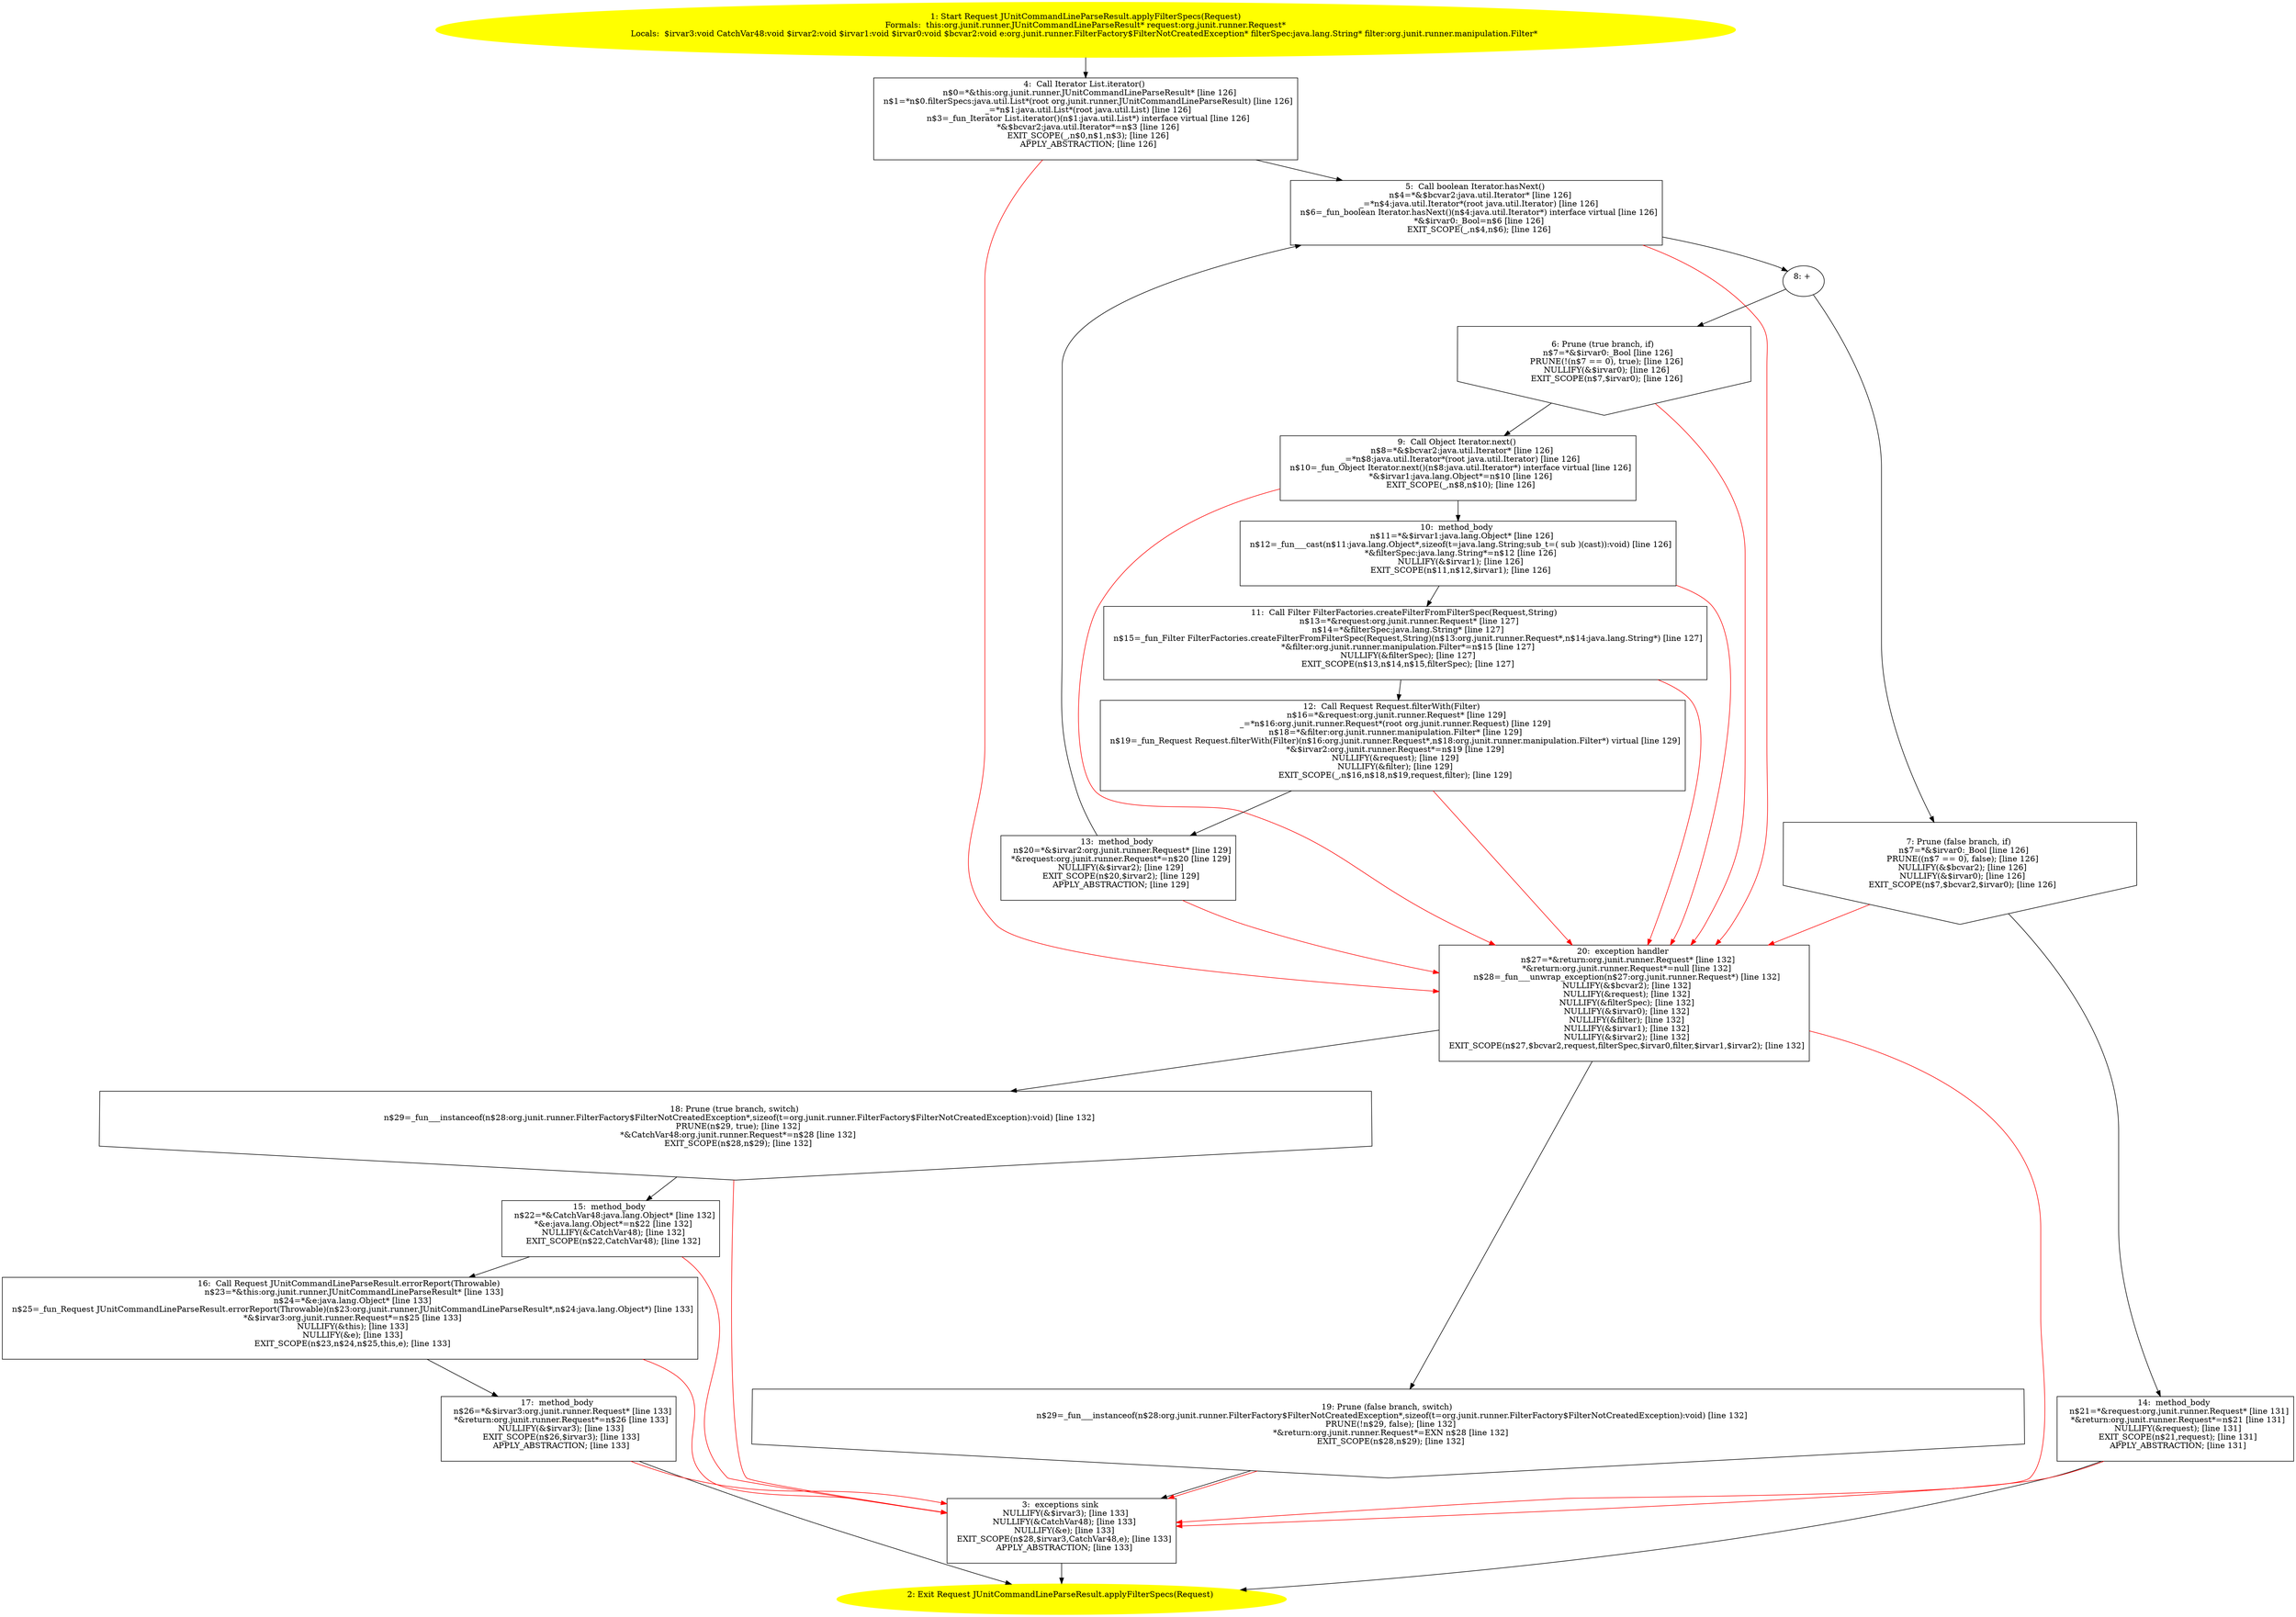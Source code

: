 /* @generated */
digraph cfg {
"org.junit.runner.JUnitCommandLineParseResult.applyFilterSpecs(org.junit.runner.Request):org.junit.ru.96584dd62d7e3b11762fbaaf66fec6f3_1" [label="1: Start Request JUnitCommandLineParseResult.applyFilterSpecs(Request)\nFormals:  this:org.junit.runner.JUnitCommandLineParseResult* request:org.junit.runner.Request*\nLocals:  $irvar3:void CatchVar48:void $irvar2:void $irvar1:void $irvar0:void $bcvar2:void e:org.junit.runner.FilterFactory$FilterNotCreatedException* filterSpec:java.lang.String* filter:org.junit.runner.manipulation.Filter* \n  " color=yellow style=filled]
	

	 "org.junit.runner.JUnitCommandLineParseResult.applyFilterSpecs(org.junit.runner.Request):org.junit.ru.96584dd62d7e3b11762fbaaf66fec6f3_1" -> "org.junit.runner.JUnitCommandLineParseResult.applyFilterSpecs(org.junit.runner.Request):org.junit.ru.96584dd62d7e3b11762fbaaf66fec6f3_4" ;
"org.junit.runner.JUnitCommandLineParseResult.applyFilterSpecs(org.junit.runner.Request):org.junit.ru.96584dd62d7e3b11762fbaaf66fec6f3_2" [label="2: Exit Request JUnitCommandLineParseResult.applyFilterSpecs(Request) \n  " color=yellow style=filled]
	

"org.junit.runner.JUnitCommandLineParseResult.applyFilterSpecs(org.junit.runner.Request):org.junit.ru.96584dd62d7e3b11762fbaaf66fec6f3_3" [label="3:  exceptions sink \n   NULLIFY(&$irvar3); [line 133]\n  NULLIFY(&CatchVar48); [line 133]\n  NULLIFY(&e); [line 133]\n  EXIT_SCOPE(n$28,$irvar3,CatchVar48,e); [line 133]\n  APPLY_ABSTRACTION; [line 133]\n " shape="box"]
	

	 "org.junit.runner.JUnitCommandLineParseResult.applyFilterSpecs(org.junit.runner.Request):org.junit.ru.96584dd62d7e3b11762fbaaf66fec6f3_3" -> "org.junit.runner.JUnitCommandLineParseResult.applyFilterSpecs(org.junit.runner.Request):org.junit.ru.96584dd62d7e3b11762fbaaf66fec6f3_2" ;
"org.junit.runner.JUnitCommandLineParseResult.applyFilterSpecs(org.junit.runner.Request):org.junit.ru.96584dd62d7e3b11762fbaaf66fec6f3_4" [label="4:  Call Iterator List.iterator() \n   n$0=*&this:org.junit.runner.JUnitCommandLineParseResult* [line 126]\n  n$1=*n$0.filterSpecs:java.util.List*(root org.junit.runner.JUnitCommandLineParseResult) [line 126]\n  _=*n$1:java.util.List*(root java.util.List) [line 126]\n  n$3=_fun_Iterator List.iterator()(n$1:java.util.List*) interface virtual [line 126]\n  *&$bcvar2:java.util.Iterator*=n$3 [line 126]\n  EXIT_SCOPE(_,n$0,n$1,n$3); [line 126]\n  APPLY_ABSTRACTION; [line 126]\n " shape="box"]
	

	 "org.junit.runner.JUnitCommandLineParseResult.applyFilterSpecs(org.junit.runner.Request):org.junit.ru.96584dd62d7e3b11762fbaaf66fec6f3_4" -> "org.junit.runner.JUnitCommandLineParseResult.applyFilterSpecs(org.junit.runner.Request):org.junit.ru.96584dd62d7e3b11762fbaaf66fec6f3_5" ;
	 "org.junit.runner.JUnitCommandLineParseResult.applyFilterSpecs(org.junit.runner.Request):org.junit.ru.96584dd62d7e3b11762fbaaf66fec6f3_4" -> "org.junit.runner.JUnitCommandLineParseResult.applyFilterSpecs(org.junit.runner.Request):org.junit.ru.96584dd62d7e3b11762fbaaf66fec6f3_20" [color="red" ];
"org.junit.runner.JUnitCommandLineParseResult.applyFilterSpecs(org.junit.runner.Request):org.junit.ru.96584dd62d7e3b11762fbaaf66fec6f3_5" [label="5:  Call boolean Iterator.hasNext() \n   n$4=*&$bcvar2:java.util.Iterator* [line 126]\n  _=*n$4:java.util.Iterator*(root java.util.Iterator) [line 126]\n  n$6=_fun_boolean Iterator.hasNext()(n$4:java.util.Iterator*) interface virtual [line 126]\n  *&$irvar0:_Bool=n$6 [line 126]\n  EXIT_SCOPE(_,n$4,n$6); [line 126]\n " shape="box"]
	

	 "org.junit.runner.JUnitCommandLineParseResult.applyFilterSpecs(org.junit.runner.Request):org.junit.ru.96584dd62d7e3b11762fbaaf66fec6f3_5" -> "org.junit.runner.JUnitCommandLineParseResult.applyFilterSpecs(org.junit.runner.Request):org.junit.ru.96584dd62d7e3b11762fbaaf66fec6f3_8" ;
	 "org.junit.runner.JUnitCommandLineParseResult.applyFilterSpecs(org.junit.runner.Request):org.junit.ru.96584dd62d7e3b11762fbaaf66fec6f3_5" -> "org.junit.runner.JUnitCommandLineParseResult.applyFilterSpecs(org.junit.runner.Request):org.junit.ru.96584dd62d7e3b11762fbaaf66fec6f3_20" [color="red" ];
"org.junit.runner.JUnitCommandLineParseResult.applyFilterSpecs(org.junit.runner.Request):org.junit.ru.96584dd62d7e3b11762fbaaf66fec6f3_6" [label="6: Prune (true branch, if) \n   n$7=*&$irvar0:_Bool [line 126]\n  PRUNE(!(n$7 == 0), true); [line 126]\n  NULLIFY(&$irvar0); [line 126]\n  EXIT_SCOPE(n$7,$irvar0); [line 126]\n " shape="invhouse"]
	

	 "org.junit.runner.JUnitCommandLineParseResult.applyFilterSpecs(org.junit.runner.Request):org.junit.ru.96584dd62d7e3b11762fbaaf66fec6f3_6" -> "org.junit.runner.JUnitCommandLineParseResult.applyFilterSpecs(org.junit.runner.Request):org.junit.ru.96584dd62d7e3b11762fbaaf66fec6f3_9" ;
	 "org.junit.runner.JUnitCommandLineParseResult.applyFilterSpecs(org.junit.runner.Request):org.junit.ru.96584dd62d7e3b11762fbaaf66fec6f3_6" -> "org.junit.runner.JUnitCommandLineParseResult.applyFilterSpecs(org.junit.runner.Request):org.junit.ru.96584dd62d7e3b11762fbaaf66fec6f3_20" [color="red" ];
"org.junit.runner.JUnitCommandLineParseResult.applyFilterSpecs(org.junit.runner.Request):org.junit.ru.96584dd62d7e3b11762fbaaf66fec6f3_7" [label="7: Prune (false branch, if) \n   n$7=*&$irvar0:_Bool [line 126]\n  PRUNE((n$7 == 0), false); [line 126]\n  NULLIFY(&$bcvar2); [line 126]\n  NULLIFY(&$irvar0); [line 126]\n  EXIT_SCOPE(n$7,$bcvar2,$irvar0); [line 126]\n " shape="invhouse"]
	

	 "org.junit.runner.JUnitCommandLineParseResult.applyFilterSpecs(org.junit.runner.Request):org.junit.ru.96584dd62d7e3b11762fbaaf66fec6f3_7" -> "org.junit.runner.JUnitCommandLineParseResult.applyFilterSpecs(org.junit.runner.Request):org.junit.ru.96584dd62d7e3b11762fbaaf66fec6f3_14" ;
	 "org.junit.runner.JUnitCommandLineParseResult.applyFilterSpecs(org.junit.runner.Request):org.junit.ru.96584dd62d7e3b11762fbaaf66fec6f3_7" -> "org.junit.runner.JUnitCommandLineParseResult.applyFilterSpecs(org.junit.runner.Request):org.junit.ru.96584dd62d7e3b11762fbaaf66fec6f3_20" [color="red" ];
"org.junit.runner.JUnitCommandLineParseResult.applyFilterSpecs(org.junit.runner.Request):org.junit.ru.96584dd62d7e3b11762fbaaf66fec6f3_8" [label="8: + \n  " ]
	

	 "org.junit.runner.JUnitCommandLineParseResult.applyFilterSpecs(org.junit.runner.Request):org.junit.ru.96584dd62d7e3b11762fbaaf66fec6f3_8" -> "org.junit.runner.JUnitCommandLineParseResult.applyFilterSpecs(org.junit.runner.Request):org.junit.ru.96584dd62d7e3b11762fbaaf66fec6f3_6" ;
	 "org.junit.runner.JUnitCommandLineParseResult.applyFilterSpecs(org.junit.runner.Request):org.junit.ru.96584dd62d7e3b11762fbaaf66fec6f3_8" -> "org.junit.runner.JUnitCommandLineParseResult.applyFilterSpecs(org.junit.runner.Request):org.junit.ru.96584dd62d7e3b11762fbaaf66fec6f3_7" ;
"org.junit.runner.JUnitCommandLineParseResult.applyFilterSpecs(org.junit.runner.Request):org.junit.ru.96584dd62d7e3b11762fbaaf66fec6f3_9" [label="9:  Call Object Iterator.next() \n   n$8=*&$bcvar2:java.util.Iterator* [line 126]\n  _=*n$8:java.util.Iterator*(root java.util.Iterator) [line 126]\n  n$10=_fun_Object Iterator.next()(n$8:java.util.Iterator*) interface virtual [line 126]\n  *&$irvar1:java.lang.Object*=n$10 [line 126]\n  EXIT_SCOPE(_,n$8,n$10); [line 126]\n " shape="box"]
	

	 "org.junit.runner.JUnitCommandLineParseResult.applyFilterSpecs(org.junit.runner.Request):org.junit.ru.96584dd62d7e3b11762fbaaf66fec6f3_9" -> "org.junit.runner.JUnitCommandLineParseResult.applyFilterSpecs(org.junit.runner.Request):org.junit.ru.96584dd62d7e3b11762fbaaf66fec6f3_10" ;
	 "org.junit.runner.JUnitCommandLineParseResult.applyFilterSpecs(org.junit.runner.Request):org.junit.ru.96584dd62d7e3b11762fbaaf66fec6f3_9" -> "org.junit.runner.JUnitCommandLineParseResult.applyFilterSpecs(org.junit.runner.Request):org.junit.ru.96584dd62d7e3b11762fbaaf66fec6f3_20" [color="red" ];
"org.junit.runner.JUnitCommandLineParseResult.applyFilterSpecs(org.junit.runner.Request):org.junit.ru.96584dd62d7e3b11762fbaaf66fec6f3_10" [label="10:  method_body \n   n$11=*&$irvar1:java.lang.Object* [line 126]\n  n$12=_fun___cast(n$11:java.lang.Object*,sizeof(t=java.lang.String;sub_t=( sub )(cast)):void) [line 126]\n  *&filterSpec:java.lang.String*=n$12 [line 126]\n  NULLIFY(&$irvar1); [line 126]\n  EXIT_SCOPE(n$11,n$12,$irvar1); [line 126]\n " shape="box"]
	

	 "org.junit.runner.JUnitCommandLineParseResult.applyFilterSpecs(org.junit.runner.Request):org.junit.ru.96584dd62d7e3b11762fbaaf66fec6f3_10" -> "org.junit.runner.JUnitCommandLineParseResult.applyFilterSpecs(org.junit.runner.Request):org.junit.ru.96584dd62d7e3b11762fbaaf66fec6f3_11" ;
	 "org.junit.runner.JUnitCommandLineParseResult.applyFilterSpecs(org.junit.runner.Request):org.junit.ru.96584dd62d7e3b11762fbaaf66fec6f3_10" -> "org.junit.runner.JUnitCommandLineParseResult.applyFilterSpecs(org.junit.runner.Request):org.junit.ru.96584dd62d7e3b11762fbaaf66fec6f3_20" [color="red" ];
"org.junit.runner.JUnitCommandLineParseResult.applyFilterSpecs(org.junit.runner.Request):org.junit.ru.96584dd62d7e3b11762fbaaf66fec6f3_11" [label="11:  Call Filter FilterFactories.createFilterFromFilterSpec(Request,String) \n   n$13=*&request:org.junit.runner.Request* [line 127]\n  n$14=*&filterSpec:java.lang.String* [line 127]\n  n$15=_fun_Filter FilterFactories.createFilterFromFilterSpec(Request,String)(n$13:org.junit.runner.Request*,n$14:java.lang.String*) [line 127]\n  *&filter:org.junit.runner.manipulation.Filter*=n$15 [line 127]\n  NULLIFY(&filterSpec); [line 127]\n  EXIT_SCOPE(n$13,n$14,n$15,filterSpec); [line 127]\n " shape="box"]
	

	 "org.junit.runner.JUnitCommandLineParseResult.applyFilterSpecs(org.junit.runner.Request):org.junit.ru.96584dd62d7e3b11762fbaaf66fec6f3_11" -> "org.junit.runner.JUnitCommandLineParseResult.applyFilterSpecs(org.junit.runner.Request):org.junit.ru.96584dd62d7e3b11762fbaaf66fec6f3_12" ;
	 "org.junit.runner.JUnitCommandLineParseResult.applyFilterSpecs(org.junit.runner.Request):org.junit.ru.96584dd62d7e3b11762fbaaf66fec6f3_11" -> "org.junit.runner.JUnitCommandLineParseResult.applyFilterSpecs(org.junit.runner.Request):org.junit.ru.96584dd62d7e3b11762fbaaf66fec6f3_20" [color="red" ];
"org.junit.runner.JUnitCommandLineParseResult.applyFilterSpecs(org.junit.runner.Request):org.junit.ru.96584dd62d7e3b11762fbaaf66fec6f3_12" [label="12:  Call Request Request.filterWith(Filter) \n   n$16=*&request:org.junit.runner.Request* [line 129]\n  _=*n$16:org.junit.runner.Request*(root org.junit.runner.Request) [line 129]\n  n$18=*&filter:org.junit.runner.manipulation.Filter* [line 129]\n  n$19=_fun_Request Request.filterWith(Filter)(n$16:org.junit.runner.Request*,n$18:org.junit.runner.manipulation.Filter*) virtual [line 129]\n  *&$irvar2:org.junit.runner.Request*=n$19 [line 129]\n  NULLIFY(&request); [line 129]\n  NULLIFY(&filter); [line 129]\n  EXIT_SCOPE(_,n$16,n$18,n$19,request,filter); [line 129]\n " shape="box"]
	

	 "org.junit.runner.JUnitCommandLineParseResult.applyFilterSpecs(org.junit.runner.Request):org.junit.ru.96584dd62d7e3b11762fbaaf66fec6f3_12" -> "org.junit.runner.JUnitCommandLineParseResult.applyFilterSpecs(org.junit.runner.Request):org.junit.ru.96584dd62d7e3b11762fbaaf66fec6f3_13" ;
	 "org.junit.runner.JUnitCommandLineParseResult.applyFilterSpecs(org.junit.runner.Request):org.junit.ru.96584dd62d7e3b11762fbaaf66fec6f3_12" -> "org.junit.runner.JUnitCommandLineParseResult.applyFilterSpecs(org.junit.runner.Request):org.junit.ru.96584dd62d7e3b11762fbaaf66fec6f3_20" [color="red" ];
"org.junit.runner.JUnitCommandLineParseResult.applyFilterSpecs(org.junit.runner.Request):org.junit.ru.96584dd62d7e3b11762fbaaf66fec6f3_13" [label="13:  method_body \n   n$20=*&$irvar2:org.junit.runner.Request* [line 129]\n  *&request:org.junit.runner.Request*=n$20 [line 129]\n  NULLIFY(&$irvar2); [line 129]\n  EXIT_SCOPE(n$20,$irvar2); [line 129]\n  APPLY_ABSTRACTION; [line 129]\n " shape="box"]
	

	 "org.junit.runner.JUnitCommandLineParseResult.applyFilterSpecs(org.junit.runner.Request):org.junit.ru.96584dd62d7e3b11762fbaaf66fec6f3_13" -> "org.junit.runner.JUnitCommandLineParseResult.applyFilterSpecs(org.junit.runner.Request):org.junit.ru.96584dd62d7e3b11762fbaaf66fec6f3_5" ;
	 "org.junit.runner.JUnitCommandLineParseResult.applyFilterSpecs(org.junit.runner.Request):org.junit.ru.96584dd62d7e3b11762fbaaf66fec6f3_13" -> "org.junit.runner.JUnitCommandLineParseResult.applyFilterSpecs(org.junit.runner.Request):org.junit.ru.96584dd62d7e3b11762fbaaf66fec6f3_20" [color="red" ];
"org.junit.runner.JUnitCommandLineParseResult.applyFilterSpecs(org.junit.runner.Request):org.junit.ru.96584dd62d7e3b11762fbaaf66fec6f3_14" [label="14:  method_body \n   n$21=*&request:org.junit.runner.Request* [line 131]\n  *&return:org.junit.runner.Request*=n$21 [line 131]\n  NULLIFY(&request); [line 131]\n  EXIT_SCOPE(n$21,request); [line 131]\n  APPLY_ABSTRACTION; [line 131]\n " shape="box"]
	

	 "org.junit.runner.JUnitCommandLineParseResult.applyFilterSpecs(org.junit.runner.Request):org.junit.ru.96584dd62d7e3b11762fbaaf66fec6f3_14" -> "org.junit.runner.JUnitCommandLineParseResult.applyFilterSpecs(org.junit.runner.Request):org.junit.ru.96584dd62d7e3b11762fbaaf66fec6f3_2" ;
	 "org.junit.runner.JUnitCommandLineParseResult.applyFilterSpecs(org.junit.runner.Request):org.junit.ru.96584dd62d7e3b11762fbaaf66fec6f3_14" -> "org.junit.runner.JUnitCommandLineParseResult.applyFilterSpecs(org.junit.runner.Request):org.junit.ru.96584dd62d7e3b11762fbaaf66fec6f3_3" [color="red" ];
"org.junit.runner.JUnitCommandLineParseResult.applyFilterSpecs(org.junit.runner.Request):org.junit.ru.96584dd62d7e3b11762fbaaf66fec6f3_15" [label="15:  method_body \n   n$22=*&CatchVar48:java.lang.Object* [line 132]\n  *&e:java.lang.Object*=n$22 [line 132]\n  NULLIFY(&CatchVar48); [line 132]\n  EXIT_SCOPE(n$22,CatchVar48); [line 132]\n " shape="box"]
	

	 "org.junit.runner.JUnitCommandLineParseResult.applyFilterSpecs(org.junit.runner.Request):org.junit.ru.96584dd62d7e3b11762fbaaf66fec6f3_15" -> "org.junit.runner.JUnitCommandLineParseResult.applyFilterSpecs(org.junit.runner.Request):org.junit.ru.96584dd62d7e3b11762fbaaf66fec6f3_16" ;
	 "org.junit.runner.JUnitCommandLineParseResult.applyFilterSpecs(org.junit.runner.Request):org.junit.ru.96584dd62d7e3b11762fbaaf66fec6f3_15" -> "org.junit.runner.JUnitCommandLineParseResult.applyFilterSpecs(org.junit.runner.Request):org.junit.ru.96584dd62d7e3b11762fbaaf66fec6f3_3" [color="red" ];
"org.junit.runner.JUnitCommandLineParseResult.applyFilterSpecs(org.junit.runner.Request):org.junit.ru.96584dd62d7e3b11762fbaaf66fec6f3_16" [label="16:  Call Request JUnitCommandLineParseResult.errorReport(Throwable) \n   n$23=*&this:org.junit.runner.JUnitCommandLineParseResult* [line 133]\n  n$24=*&e:java.lang.Object* [line 133]\n  n$25=_fun_Request JUnitCommandLineParseResult.errorReport(Throwable)(n$23:org.junit.runner.JUnitCommandLineParseResult*,n$24:java.lang.Object*) [line 133]\n  *&$irvar3:org.junit.runner.Request*=n$25 [line 133]\n  NULLIFY(&this); [line 133]\n  NULLIFY(&e); [line 133]\n  EXIT_SCOPE(n$23,n$24,n$25,this,e); [line 133]\n " shape="box"]
	

	 "org.junit.runner.JUnitCommandLineParseResult.applyFilterSpecs(org.junit.runner.Request):org.junit.ru.96584dd62d7e3b11762fbaaf66fec6f3_16" -> "org.junit.runner.JUnitCommandLineParseResult.applyFilterSpecs(org.junit.runner.Request):org.junit.ru.96584dd62d7e3b11762fbaaf66fec6f3_17" ;
	 "org.junit.runner.JUnitCommandLineParseResult.applyFilterSpecs(org.junit.runner.Request):org.junit.ru.96584dd62d7e3b11762fbaaf66fec6f3_16" -> "org.junit.runner.JUnitCommandLineParseResult.applyFilterSpecs(org.junit.runner.Request):org.junit.ru.96584dd62d7e3b11762fbaaf66fec6f3_3" [color="red" ];
"org.junit.runner.JUnitCommandLineParseResult.applyFilterSpecs(org.junit.runner.Request):org.junit.ru.96584dd62d7e3b11762fbaaf66fec6f3_17" [label="17:  method_body \n   n$26=*&$irvar3:org.junit.runner.Request* [line 133]\n  *&return:org.junit.runner.Request*=n$26 [line 133]\n  NULLIFY(&$irvar3); [line 133]\n  EXIT_SCOPE(n$26,$irvar3); [line 133]\n  APPLY_ABSTRACTION; [line 133]\n " shape="box"]
	

	 "org.junit.runner.JUnitCommandLineParseResult.applyFilterSpecs(org.junit.runner.Request):org.junit.ru.96584dd62d7e3b11762fbaaf66fec6f3_17" -> "org.junit.runner.JUnitCommandLineParseResult.applyFilterSpecs(org.junit.runner.Request):org.junit.ru.96584dd62d7e3b11762fbaaf66fec6f3_2" ;
	 "org.junit.runner.JUnitCommandLineParseResult.applyFilterSpecs(org.junit.runner.Request):org.junit.ru.96584dd62d7e3b11762fbaaf66fec6f3_17" -> "org.junit.runner.JUnitCommandLineParseResult.applyFilterSpecs(org.junit.runner.Request):org.junit.ru.96584dd62d7e3b11762fbaaf66fec6f3_3" [color="red" ];
"org.junit.runner.JUnitCommandLineParseResult.applyFilterSpecs(org.junit.runner.Request):org.junit.ru.96584dd62d7e3b11762fbaaf66fec6f3_18" [label="18: Prune (true branch, switch) \n   n$29=_fun___instanceof(n$28:org.junit.runner.FilterFactory$FilterNotCreatedException*,sizeof(t=org.junit.runner.FilterFactory$FilterNotCreatedException):void) [line 132]\n  PRUNE(n$29, true); [line 132]\n  *&CatchVar48:org.junit.runner.Request*=n$28 [line 132]\n  EXIT_SCOPE(n$28,n$29); [line 132]\n " shape="invhouse"]
	

	 "org.junit.runner.JUnitCommandLineParseResult.applyFilterSpecs(org.junit.runner.Request):org.junit.ru.96584dd62d7e3b11762fbaaf66fec6f3_18" -> "org.junit.runner.JUnitCommandLineParseResult.applyFilterSpecs(org.junit.runner.Request):org.junit.ru.96584dd62d7e3b11762fbaaf66fec6f3_15" ;
	 "org.junit.runner.JUnitCommandLineParseResult.applyFilterSpecs(org.junit.runner.Request):org.junit.ru.96584dd62d7e3b11762fbaaf66fec6f3_18" -> "org.junit.runner.JUnitCommandLineParseResult.applyFilterSpecs(org.junit.runner.Request):org.junit.ru.96584dd62d7e3b11762fbaaf66fec6f3_3" [color="red" ];
"org.junit.runner.JUnitCommandLineParseResult.applyFilterSpecs(org.junit.runner.Request):org.junit.ru.96584dd62d7e3b11762fbaaf66fec6f3_19" [label="19: Prune (false branch, switch) \n   n$29=_fun___instanceof(n$28:org.junit.runner.FilterFactory$FilterNotCreatedException*,sizeof(t=org.junit.runner.FilterFactory$FilterNotCreatedException):void) [line 132]\n  PRUNE(!n$29, false); [line 132]\n  *&return:org.junit.runner.Request*=EXN n$28 [line 132]\n  EXIT_SCOPE(n$28,n$29); [line 132]\n " shape="invhouse"]
	

	 "org.junit.runner.JUnitCommandLineParseResult.applyFilterSpecs(org.junit.runner.Request):org.junit.ru.96584dd62d7e3b11762fbaaf66fec6f3_19" -> "org.junit.runner.JUnitCommandLineParseResult.applyFilterSpecs(org.junit.runner.Request):org.junit.ru.96584dd62d7e3b11762fbaaf66fec6f3_3" ;
	 "org.junit.runner.JUnitCommandLineParseResult.applyFilterSpecs(org.junit.runner.Request):org.junit.ru.96584dd62d7e3b11762fbaaf66fec6f3_19" -> "org.junit.runner.JUnitCommandLineParseResult.applyFilterSpecs(org.junit.runner.Request):org.junit.ru.96584dd62d7e3b11762fbaaf66fec6f3_3" [color="red" ];
"org.junit.runner.JUnitCommandLineParseResult.applyFilterSpecs(org.junit.runner.Request):org.junit.ru.96584dd62d7e3b11762fbaaf66fec6f3_20" [label="20:  exception handler \n   n$27=*&return:org.junit.runner.Request* [line 132]\n  *&return:org.junit.runner.Request*=null [line 132]\n  n$28=_fun___unwrap_exception(n$27:org.junit.runner.Request*) [line 132]\n  NULLIFY(&$bcvar2); [line 132]\n  NULLIFY(&request); [line 132]\n  NULLIFY(&filterSpec); [line 132]\n  NULLIFY(&$irvar0); [line 132]\n  NULLIFY(&filter); [line 132]\n  NULLIFY(&$irvar1); [line 132]\n  NULLIFY(&$irvar2); [line 132]\n  EXIT_SCOPE(n$27,$bcvar2,request,filterSpec,$irvar0,filter,$irvar1,$irvar2); [line 132]\n " shape="box"]
	

	 "org.junit.runner.JUnitCommandLineParseResult.applyFilterSpecs(org.junit.runner.Request):org.junit.ru.96584dd62d7e3b11762fbaaf66fec6f3_20" -> "org.junit.runner.JUnitCommandLineParseResult.applyFilterSpecs(org.junit.runner.Request):org.junit.ru.96584dd62d7e3b11762fbaaf66fec6f3_18" ;
	 "org.junit.runner.JUnitCommandLineParseResult.applyFilterSpecs(org.junit.runner.Request):org.junit.ru.96584dd62d7e3b11762fbaaf66fec6f3_20" -> "org.junit.runner.JUnitCommandLineParseResult.applyFilterSpecs(org.junit.runner.Request):org.junit.ru.96584dd62d7e3b11762fbaaf66fec6f3_19" ;
	 "org.junit.runner.JUnitCommandLineParseResult.applyFilterSpecs(org.junit.runner.Request):org.junit.ru.96584dd62d7e3b11762fbaaf66fec6f3_20" -> "org.junit.runner.JUnitCommandLineParseResult.applyFilterSpecs(org.junit.runner.Request):org.junit.ru.96584dd62d7e3b11762fbaaf66fec6f3_3" [color="red" ];
}

